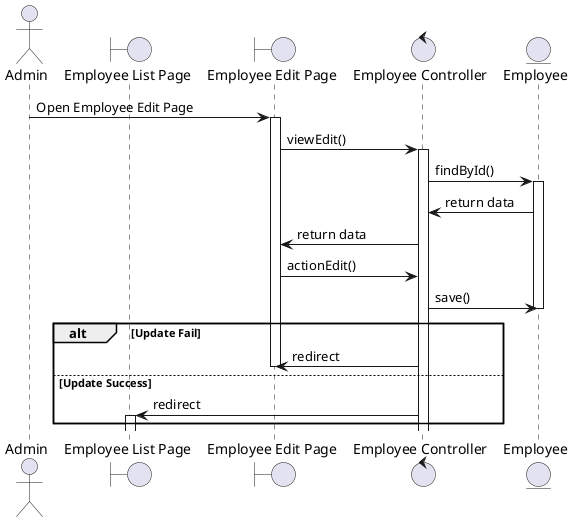 @startuml

actor Admin
boundary "Employee List Page" as EmployeeListPage 
boundary "Employee Edit Page" as EmployeeEditPage
control "Employee Controller" as EmployeeController

entity "Employee" as Employee


Admin -> EmployeeEditPage : Open Employee Edit Page
activate EmployeeEditPage
EmployeeEditPage -> EmployeeController : viewEdit()
activate EmployeeController
EmployeeController -> Employee : findById()
activate Employee
Employee -> EmployeeController : return data
EmployeeController -> EmployeeEditPage : return data
EmployeeEditPage -> EmployeeController : actionEdit()
EmployeeController -> Employee : save()
deactivate Employee
alt Update Fail
    EmployeeController -> EmployeeEditPage : redirect
    deactivate EmployeeEditPage
else Update Success
    EmployeeController -> EmployeeListPage : redirect
    activate EmployeeListPage
end

@enduml